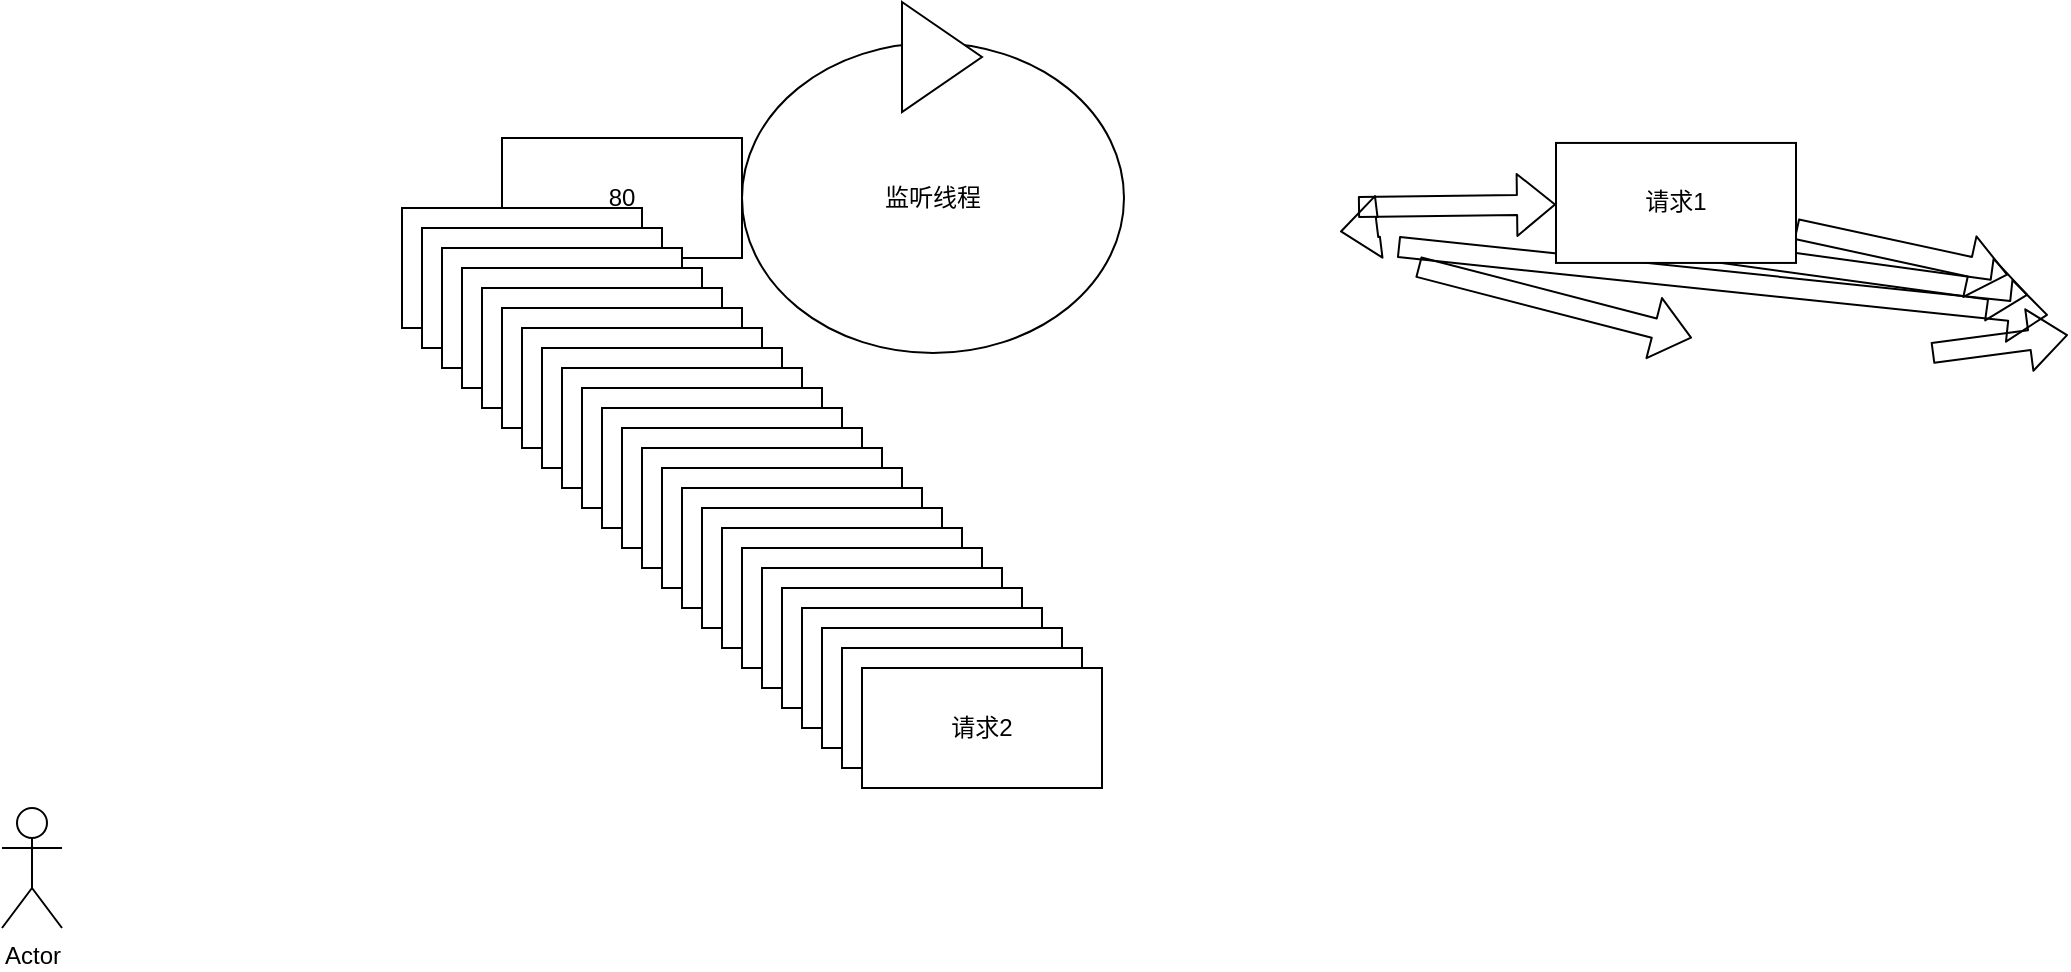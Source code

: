 <mxfile version="13.1.3">
    <diagram id="6hGFLwfOUW9BJ-s0fimq" name="Page-1">
        <mxGraphModel dx="1696" dy="1418" grid="0" gridSize="10" guides="1" tooltips="1" connect="1" arrows="1" fold="1" page="0" pageScale="1" pageWidth="827" pageHeight="1169" math="0" shadow="0">
            <root>
                <mxCell id="0"/>
                <mxCell id="1" parent="0"/>
                <mxCell id="2" value="80" style="rounded=0;whiteSpace=wrap;html=1;" vertex="1" parent="1">
                    <mxGeometry x="163" y="-471" width="120" height="60" as="geometry"/>
                </mxCell>
                <mxCell id="3" value="监听线程" style="ellipse;whiteSpace=wrap;html=1;" vertex="1" parent="1">
                    <mxGeometry x="283" y="-518.5" width="191" height="155" as="geometry"/>
                </mxCell>
                <mxCell id="6" value="" style="triangle;whiteSpace=wrap;html=1;" vertex="1" parent="1">
                    <mxGeometry x="363" y="-539" width="40" height="55" as="geometry"/>
                </mxCell>
                <mxCell id="8" value="" style="shape=flexArrow;endArrow=classic;html=1;" edge="1" parent="1" source="12">
                    <mxGeometry width="50" height="50" relative="1" as="geometry">
                        <mxPoint x="591" y="-436.53" as="sourcePoint"/>
                        <mxPoint x="916" y="-402.53" as="targetPoint"/>
                    </mxGeometry>
                </mxCell>
                <mxCell id="9" value="" style="shape=flexArrow;endArrow=classic;html=1;" edge="1" parent="1">
                    <mxGeometry width="50" height="50" relative="1" as="geometry">
                        <mxPoint x="702" y="-423.291" as="sourcePoint"/>
                        <mxPoint x="926" y="-392.53" as="targetPoint"/>
                    </mxGeometry>
                </mxCell>
                <mxCell id="10" value="" style="shape=flexArrow;endArrow=classic;html=1;" edge="1" parent="1">
                    <mxGeometry width="50" height="50" relative="1" as="geometry">
                        <mxPoint x="611" y="-416.53" as="sourcePoint"/>
                        <mxPoint x="936" y="-382.53" as="targetPoint"/>
                    </mxGeometry>
                </mxCell>
                <mxCell id="11" value="" style="shape=flexArrow;endArrow=classic;html=1;" edge="1" parent="1">
                    <mxGeometry width="50" height="50" relative="1" as="geometry">
                        <mxPoint x="878" y="-363.499" as="sourcePoint"/>
                        <mxPoint x="946" y="-372.53" as="targetPoint"/>
                    </mxGeometry>
                </mxCell>
                <mxCell id="13" value="Actor" style="shape=umlActor;verticalLabelPosition=bottom;labelBackgroundColor=#ffffff;verticalAlign=top;html=1;outlineConnect=0;" vertex="1" parent="1">
                    <mxGeometry x="-87" y="-136" width="30" height="60" as="geometry"/>
                </mxCell>
                <mxCell id="12" value="请求1" style="rounded=0;whiteSpace=wrap;html=1;" vertex="1" parent="1">
                    <mxGeometry x="690" y="-468.53" width="120" height="60" as="geometry"/>
                </mxCell>
                <mxCell id="14" value="" style="shape=flexArrow;endArrow=classic;html=1;" edge="1" parent="1" target="12">
                    <mxGeometry width="50" height="50" relative="1" as="geometry">
                        <mxPoint x="591" y="-436.53" as="sourcePoint"/>
                        <mxPoint x="916" y="-402.53" as="targetPoint"/>
                    </mxGeometry>
                </mxCell>
                <mxCell id="15" value="请求2" style="rounded=0;whiteSpace=wrap;html=1;" vertex="1" parent="1">
                    <mxGeometry x="113" y="-436" width="120" height="60" as="geometry"/>
                </mxCell>
                <mxCell id="16" value="请求2" style="rounded=0;whiteSpace=wrap;html=1;" vertex="1" parent="1">
                    <mxGeometry x="123" y="-426" width="120" height="60" as="geometry"/>
                </mxCell>
                <mxCell id="17" value="请求2" style="rounded=0;whiteSpace=wrap;html=1;" vertex="1" parent="1">
                    <mxGeometry x="133" y="-416" width="120" height="60" as="geometry"/>
                </mxCell>
                <mxCell id="18" value="请求2" style="rounded=0;whiteSpace=wrap;html=1;" vertex="1" parent="1">
                    <mxGeometry x="143" y="-406" width="120" height="60" as="geometry"/>
                </mxCell>
                <mxCell id="19" value="请求2" style="rounded=0;whiteSpace=wrap;html=1;" vertex="1" parent="1">
                    <mxGeometry x="153" y="-396" width="120" height="60" as="geometry"/>
                </mxCell>
                <mxCell id="20" value="请求2" style="rounded=0;whiteSpace=wrap;html=1;" vertex="1" parent="1">
                    <mxGeometry x="163" y="-386" width="120" height="60" as="geometry"/>
                </mxCell>
                <mxCell id="21" value="请求2" style="rounded=0;whiteSpace=wrap;html=1;" vertex="1" parent="1">
                    <mxGeometry x="173" y="-376" width="120" height="60" as="geometry"/>
                </mxCell>
                <mxCell id="22" value="请求2" style="rounded=0;whiteSpace=wrap;html=1;" vertex="1" parent="1">
                    <mxGeometry x="183" y="-366" width="120" height="60" as="geometry"/>
                </mxCell>
                <mxCell id="23" value="请求2" style="rounded=0;whiteSpace=wrap;html=1;" vertex="1" parent="1">
                    <mxGeometry x="193" y="-356" width="120" height="60" as="geometry"/>
                </mxCell>
                <mxCell id="24" value="请求2" style="rounded=0;whiteSpace=wrap;html=1;" vertex="1" parent="1">
                    <mxGeometry x="203" y="-346" width="120" height="60" as="geometry"/>
                </mxCell>
                <mxCell id="25" value="请求2" style="rounded=0;whiteSpace=wrap;html=1;" vertex="1" parent="1">
                    <mxGeometry x="213" y="-336" width="120" height="60" as="geometry"/>
                </mxCell>
                <mxCell id="26" value="请求2" style="rounded=0;whiteSpace=wrap;html=1;" vertex="1" parent="1">
                    <mxGeometry x="223" y="-326" width="120" height="60" as="geometry"/>
                </mxCell>
                <mxCell id="27" value="请求2" style="rounded=0;whiteSpace=wrap;html=1;" vertex="1" parent="1">
                    <mxGeometry x="233" y="-316" width="120" height="60" as="geometry"/>
                </mxCell>
                <mxCell id="28" value="请求2" style="rounded=0;whiteSpace=wrap;html=1;" vertex="1" parent="1">
                    <mxGeometry x="243" y="-306" width="120" height="60" as="geometry"/>
                </mxCell>
                <mxCell id="29" value="请求2" style="rounded=0;whiteSpace=wrap;html=1;" vertex="1" parent="1">
                    <mxGeometry x="253" y="-296" width="120" height="60" as="geometry"/>
                </mxCell>
                <mxCell id="30" value="请求2" style="rounded=0;whiteSpace=wrap;html=1;" vertex="1" parent="1">
                    <mxGeometry x="263" y="-286" width="120" height="60" as="geometry"/>
                </mxCell>
                <mxCell id="31" value="请求2" style="rounded=0;whiteSpace=wrap;html=1;" vertex="1" parent="1">
                    <mxGeometry x="273" y="-276" width="120" height="60" as="geometry"/>
                </mxCell>
                <mxCell id="32" value="请求2" style="rounded=0;whiteSpace=wrap;html=1;" vertex="1" parent="1">
                    <mxGeometry x="283" y="-266" width="120" height="60" as="geometry"/>
                </mxCell>
                <mxCell id="33" value="请求2" style="rounded=0;whiteSpace=wrap;html=1;" vertex="1" parent="1">
                    <mxGeometry x="293" y="-256" width="120" height="60" as="geometry"/>
                </mxCell>
                <mxCell id="34" value="请求2" style="rounded=0;whiteSpace=wrap;html=1;" vertex="1" parent="1">
                    <mxGeometry x="303" y="-246" width="120" height="60" as="geometry"/>
                </mxCell>
                <mxCell id="35" value="请求2" style="rounded=0;whiteSpace=wrap;html=1;" vertex="1" parent="1">
                    <mxGeometry x="313" y="-236" width="120" height="60" as="geometry"/>
                </mxCell>
                <mxCell id="36" value="请求2" style="rounded=0;whiteSpace=wrap;html=1;" vertex="1" parent="1">
                    <mxGeometry x="323" y="-226" width="120" height="60" as="geometry"/>
                </mxCell>
                <mxCell id="37" value="请求2" style="rounded=0;whiteSpace=wrap;html=1;" vertex="1" parent="1">
                    <mxGeometry x="333" y="-216" width="120" height="60" as="geometry"/>
                </mxCell>
                <mxCell id="38" value="请求2" style="rounded=0;whiteSpace=wrap;html=1;" vertex="1" parent="1">
                    <mxGeometry x="343" y="-206" width="120" height="60" as="geometry"/>
                </mxCell>
                <mxCell id="47" value="" style="shape=flexArrow;endArrow=classic;html=1;" edge="1" parent="1">
                    <mxGeometry width="50" height="50" relative="1" as="geometry">
                        <mxPoint x="621" y="-406.53" as="sourcePoint"/>
                        <mxPoint x="758" y="-371.063" as="targetPoint"/>
                    </mxGeometry>
                </mxCell>
                <mxCell id="48" value="" style="shape=flexArrow;endArrow=classic;html=1;" edge="1" parent="1">
                    <mxGeometry width="50" height="50" relative="1" as="geometry">
                        <mxPoint x="601" y="-426.53" as="sourcePoint"/>
                        <mxPoint x="582" y="-424.213" as="targetPoint"/>
                    </mxGeometry>
                </mxCell>
            </root>
        </mxGraphModel>
    </diagram>
</mxfile>
